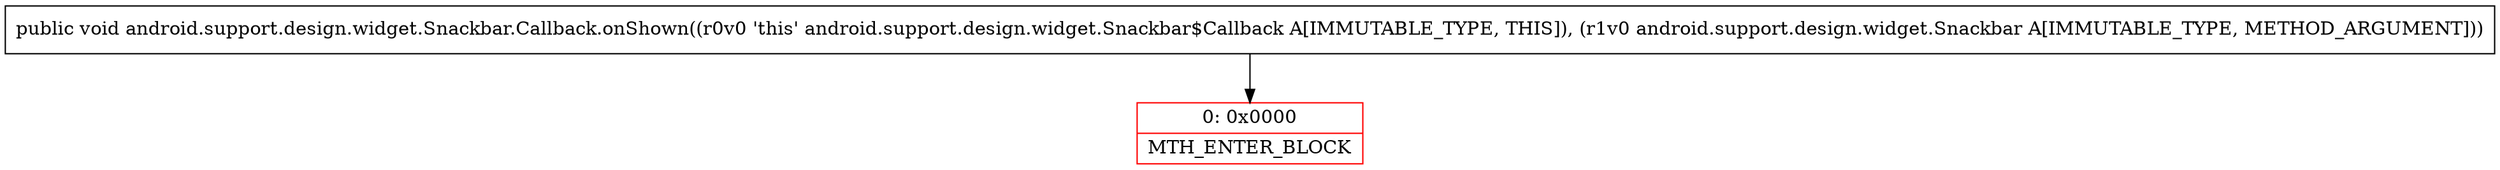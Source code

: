 digraph "CFG forandroid.support.design.widget.Snackbar.Callback.onShown(Landroid\/support\/design\/widget\/Snackbar;)V" {
subgraph cluster_Region_1907056455 {
label = "R(0)";
node [shape=record,color=blue];
}
Node_0 [shape=record,color=red,label="{0\:\ 0x0000|MTH_ENTER_BLOCK\l}"];
MethodNode[shape=record,label="{public void android.support.design.widget.Snackbar.Callback.onShown((r0v0 'this' android.support.design.widget.Snackbar$Callback A[IMMUTABLE_TYPE, THIS]), (r1v0 android.support.design.widget.Snackbar A[IMMUTABLE_TYPE, METHOD_ARGUMENT])) }"];
MethodNode -> Node_0;
}

